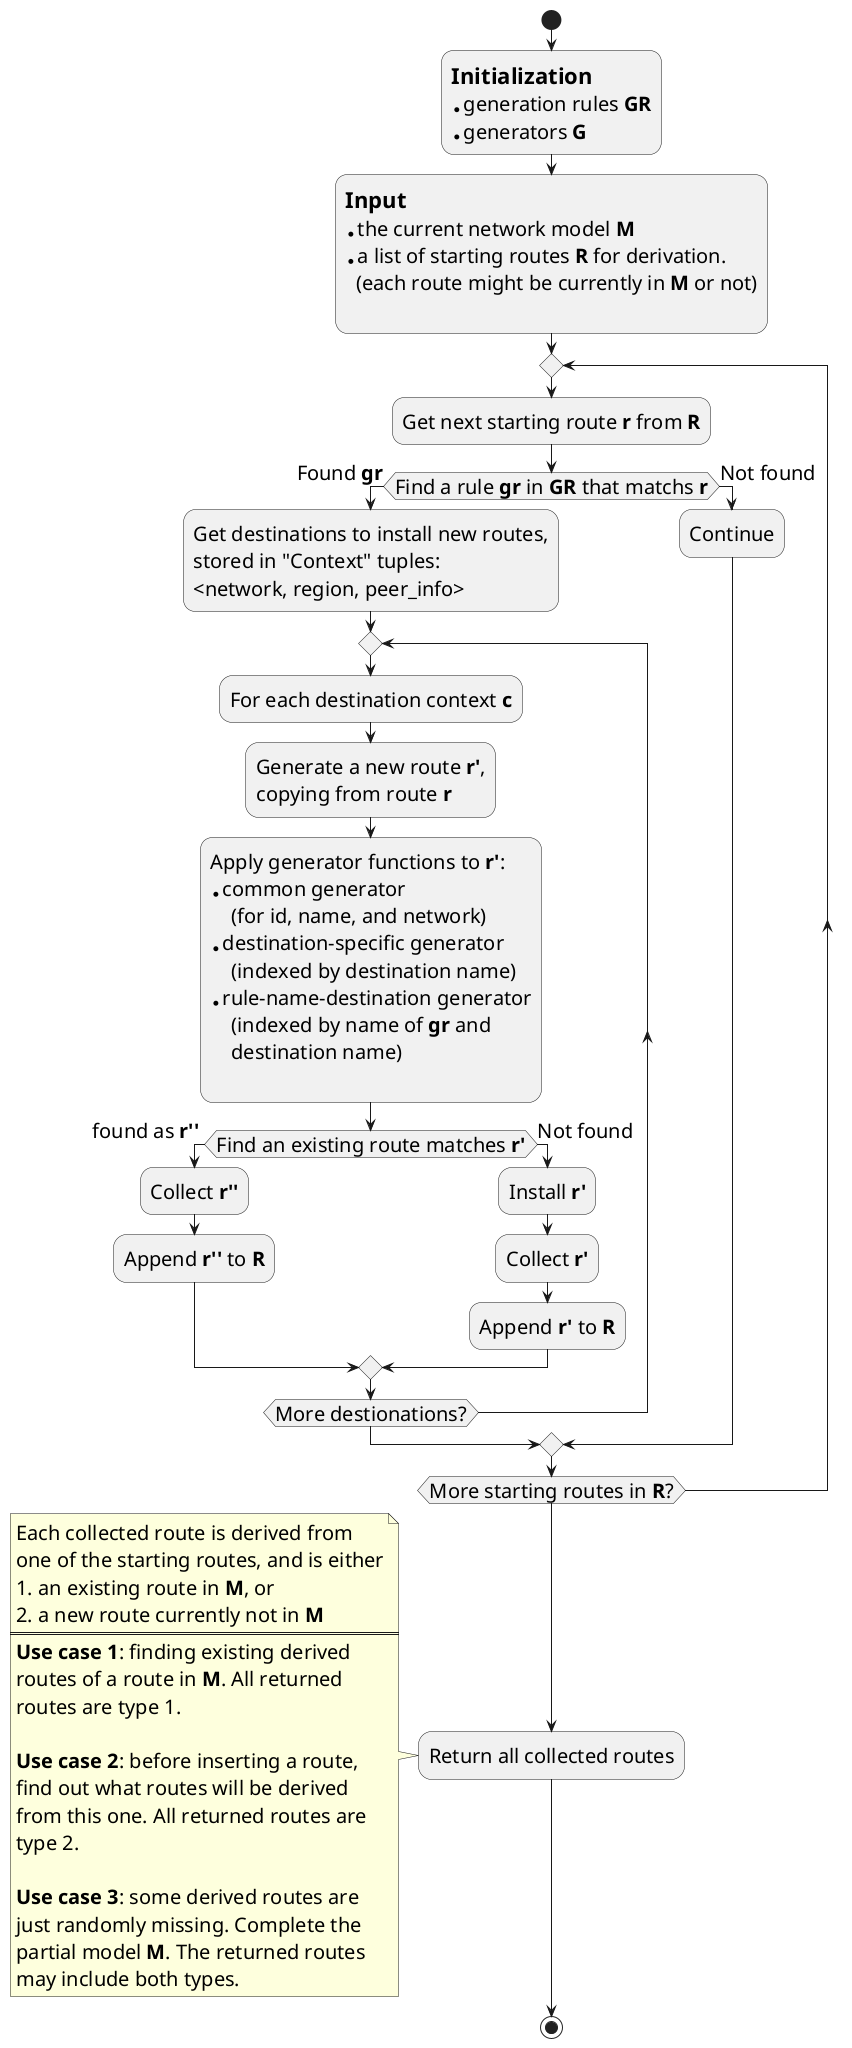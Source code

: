 @startuml
skinparam defaultFontName Linux Libertine O
skinparam defaultFontSize 20

start

:==Initialization
* generation rules **GR**
* generators **G**;

:==Input
* the current network model **M**
* a list of starting routes **R** for derivation.
  (each route might be currently in **M** or not)
;

repeat
:Get next starting route **r** from **R**;

if (Find a rule **gr** in **GR** that matchs **r**) then (Found **gr**)
  :Get destinations to install new routes,
  stored in "Context" tuples:
  <network, region, peer_info>;

  repeat
  :For each destination context **c**;

  :Generate a new route **r'**,
  copying from route **r**;

  :Apply generator functions to **r'**:
  * common generator
      (for id, name, and network)
  * destination-specific generator
      (indexed by destination name)
  * rule-name-destination generator
      (indexed by name of **gr** and
      destination name)
  ;

  if (Find an existing route matches **r'**) then (found as **r''** )
    :Collect **r''**;
    :Append **r''** to **R**;
  else (Not found)
    :Install **r'**;
    :Collect **r'**;
    :Append **r'** to **R**;
  endif

  repeat while (More destionations?)

else (Not found)
  :Continue;
endif
repeat while (More starting routes in **R**?)

:Return all collected routes;
    note
    Each collected route is derived from
    one of the starting routes, and is either
    1. an existing route in **M**, or
    2. a new route currently not in **M**
    =======
    **Use case 1**: finding existing derived
    routes of a route in **M**. All returned
    routes are type 1.

    **Use case 2**: before inserting a route,
    find out what routes will be derived
    from this one. All returned routes are
    type 2.

    **Use case 3**: some derived routes are
    just randomly missing. Complete the
    partial model **M**. The returned routes
    may include both types.
    end note

stop
@enduml